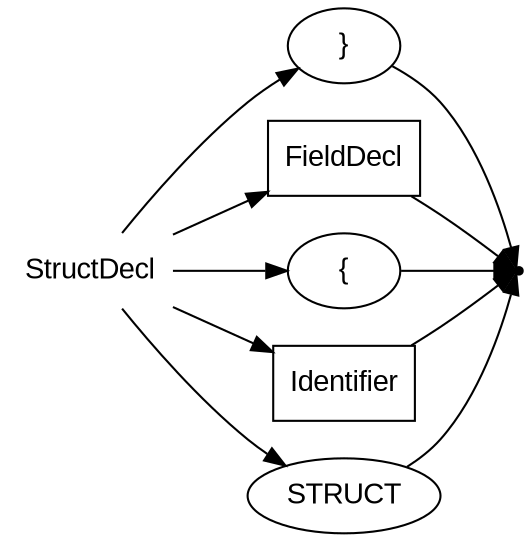 digraph STRUCTDECL {
  rankdir=LR;
  node [fontname="Arial"];
  start [label="StructDecl" shape=plaintext];
  end [label="" shape=point];
  A [label="}" shape=oval];
  B [label="FieldDecl" shape=box];
  C [label="{" shape=oval];
  D [label="Identifier" shape=box];
  E [label="STRUCT" shape=oval];
  start -> E;
  start -> D;
  start -> C;
  start -> B;
  start -> A;
  A -> end;
  B -> end;
  C -> end;
  D -> end;
  E -> end;
}